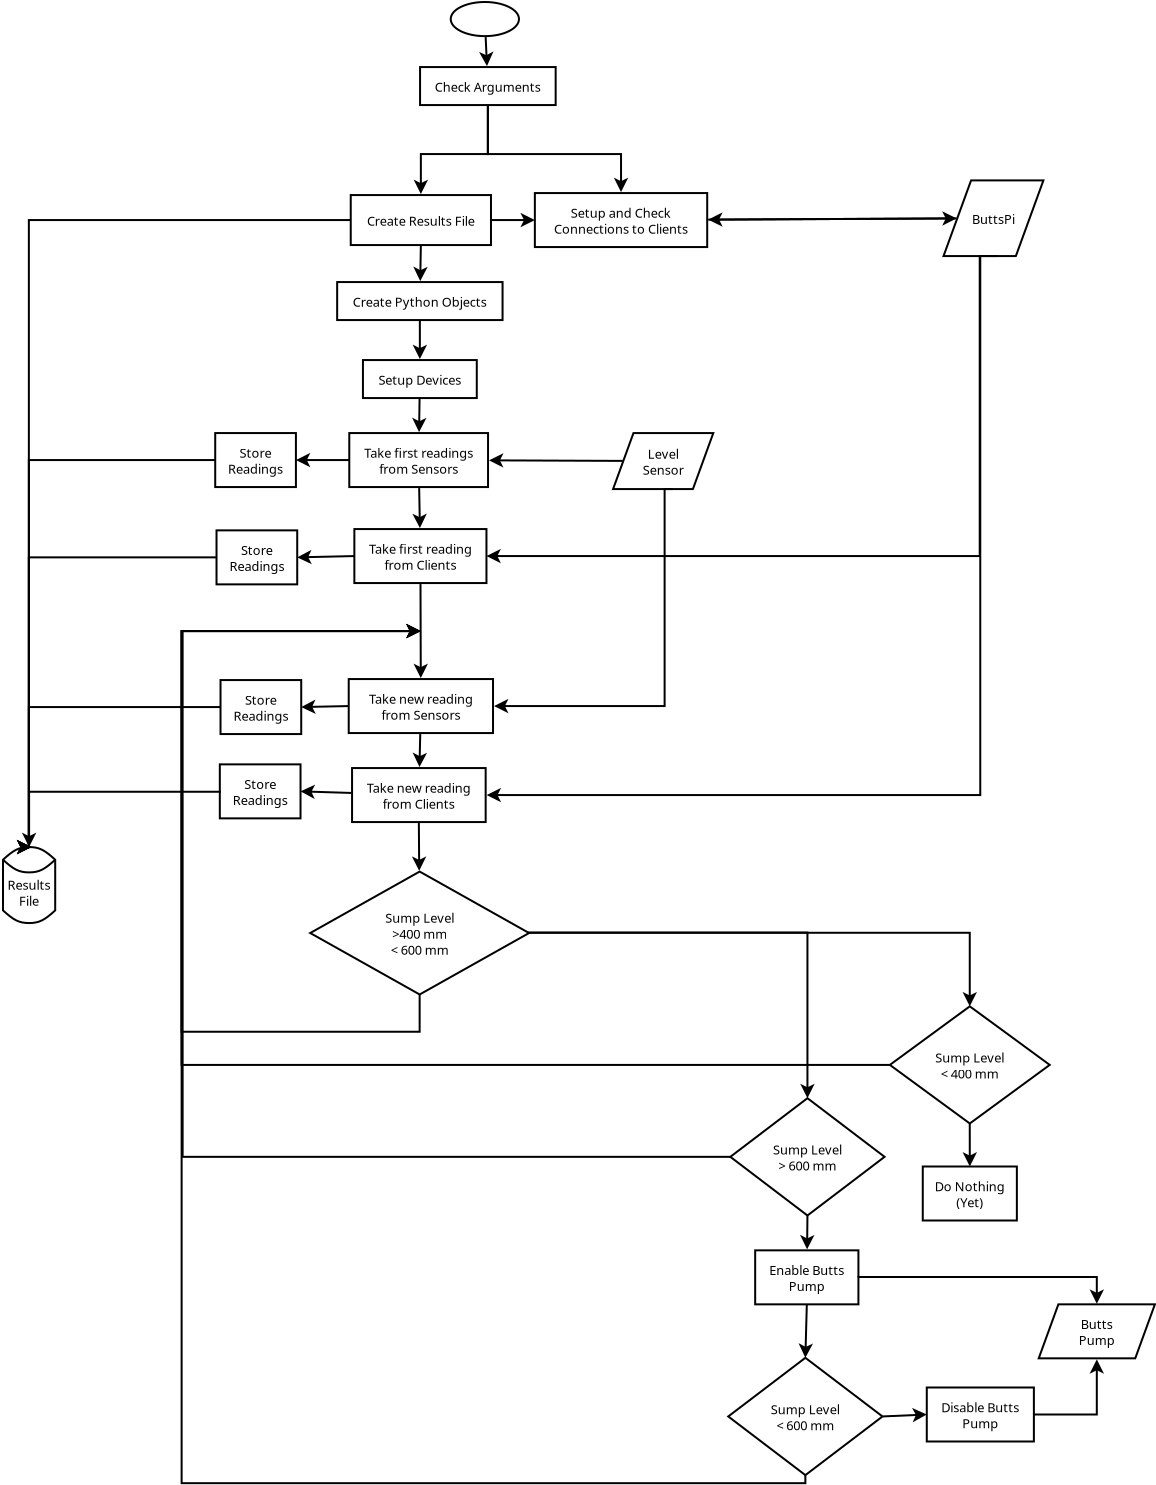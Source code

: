 <?xml version="1.0" encoding="UTF-8"?>
<dia:diagram xmlns:dia="http://www.lysator.liu.se/~alla/dia/">
  <dia:layer name="Background" visible="true" connectable="true" active="true">
    <dia:object type="Flowchart - Ellipse" version="0" id="O0">
      <dia:attribute name="obj_pos">
        <dia:point val="16.093,0.197"/>
      </dia:attribute>
      <dia:attribute name="obj_bb">
        <dia:rectangle val="16.043,0.147;19.557,1.953"/>
      </dia:attribute>
      <dia:attribute name="elem_corner">
        <dia:point val="16.093,0.197"/>
      </dia:attribute>
      <dia:attribute name="elem_width">
        <dia:real val="3.413"/>
      </dia:attribute>
      <dia:attribute name="elem_height">
        <dia:real val="1.707"/>
      </dia:attribute>
      <dia:attribute name="show_background">
        <dia:boolean val="true"/>
      </dia:attribute>
      <dia:attribute name="padding">
        <dia:real val="0.354"/>
      </dia:attribute>
      <dia:attribute name="text">
        <dia:composite type="text">
          <dia:attribute name="string">
            <dia:string>##</dia:string>
          </dia:attribute>
          <dia:attribute name="font">
            <dia:font family="sans" style="0" name="Helvetica"/>
          </dia:attribute>
          <dia:attribute name="height">
            <dia:real val="0.8"/>
          </dia:attribute>
          <dia:attribute name="pos">
            <dia:point val="17.8,1.245"/>
          </dia:attribute>
          <dia:attribute name="color">
            <dia:color val="#000000ff"/>
          </dia:attribute>
          <dia:attribute name="alignment">
            <dia:enum val="1"/>
          </dia:attribute>
        </dia:composite>
      </dia:attribute>
    </dia:object>
    <dia:object type="Standard - ZigZagLine" version="1" id="O1">
      <dia:attribute name="obj_pos">
        <dia:point val="17.95,3.45"/>
      </dia:attribute>
      <dia:attribute name="obj_bb">
        <dia:rectangle val="17.9,3.4;24.971,9.751"/>
      </dia:attribute>
      <dia:attribute name="orth_points">
        <dia:point val="17.95,3.45"/>
        <dia:point val="17.95,7.8"/>
        <dia:point val="24.609,7.8"/>
        <dia:point val="24.609,9.701"/>
      </dia:attribute>
      <dia:attribute name="orth_orient">
        <dia:enum val="1"/>
        <dia:enum val="0"/>
        <dia:enum val="1"/>
      </dia:attribute>
      <dia:attribute name="autorouting">
        <dia:boolean val="false"/>
      </dia:attribute>
      <dia:attribute name="end_arrow">
        <dia:enum val="22"/>
      </dia:attribute>
      <dia:attribute name="end_arrow_length">
        <dia:real val="0.5"/>
      </dia:attribute>
      <dia:attribute name="end_arrow_width">
        <dia:real val="0.5"/>
      </dia:attribute>
      <dia:connections>
        <dia:connection handle="0" to="O15" connection="2"/>
        <dia:connection handle="1" to="O2" connection="16"/>
      </dia:connections>
    </dia:object>
    <dia:object type="Flowchart - Box" version="0" id="O2">
      <dia:attribute name="obj_pos">
        <dia:point val="20.3,9.75"/>
      </dia:attribute>
      <dia:attribute name="obj_bb">
        <dia:rectangle val="20.25,9.7;28.968,12.5"/>
      </dia:attribute>
      <dia:attribute name="elem_corner">
        <dia:point val="20.3,9.75"/>
      </dia:attribute>
      <dia:attribute name="elem_width">
        <dia:real val="8.617"/>
      </dia:attribute>
      <dia:attribute name="elem_height">
        <dia:real val="2.7"/>
      </dia:attribute>
      <dia:attribute name="show_background">
        <dia:boolean val="true"/>
      </dia:attribute>
      <dia:attribute name="padding">
        <dia:real val="0.5"/>
      </dia:attribute>
      <dia:attribute name="text">
        <dia:composite type="text">
          <dia:attribute name="string">
            <dia:string>#Setup and Check
Connections to Clients#</dia:string>
          </dia:attribute>
          <dia:attribute name="font">
            <dia:font family="sans" style="0" name="Helvetica"/>
          </dia:attribute>
          <dia:attribute name="height">
            <dia:real val="0.8"/>
          </dia:attribute>
          <dia:attribute name="pos">
            <dia:point val="24.609,10.895"/>
          </dia:attribute>
          <dia:attribute name="color">
            <dia:color val="#000000ff"/>
          </dia:attribute>
          <dia:attribute name="alignment">
            <dia:enum val="1"/>
          </dia:attribute>
        </dia:composite>
      </dia:attribute>
    </dia:object>
    <dia:object type="Flowchart - Box" version="0" id="O3">
      <dia:attribute name="obj_pos">
        <dia:point val="11.094,9.85"/>
      </dia:attribute>
      <dia:attribute name="obj_bb">
        <dia:rectangle val="11.044,9.8;18.156,12.4"/>
      </dia:attribute>
      <dia:attribute name="elem_corner">
        <dia:point val="11.094,9.85"/>
      </dia:attribute>
      <dia:attribute name="elem_width">
        <dia:real val="7.012"/>
      </dia:attribute>
      <dia:attribute name="elem_height">
        <dia:real val="2.5"/>
      </dia:attribute>
      <dia:attribute name="show_background">
        <dia:boolean val="true"/>
      </dia:attribute>
      <dia:attribute name="padding">
        <dia:real val="0.5"/>
      </dia:attribute>
      <dia:attribute name="text">
        <dia:composite type="text">
          <dia:attribute name="string">
            <dia:string>#Create Results File#</dia:string>
          </dia:attribute>
          <dia:attribute name="font">
            <dia:font family="sans" style="0" name="Helvetica"/>
          </dia:attribute>
          <dia:attribute name="height">
            <dia:real val="0.8"/>
          </dia:attribute>
          <dia:attribute name="pos">
            <dia:point val="14.6,11.295"/>
          </dia:attribute>
          <dia:attribute name="color">
            <dia:color val="#000000ff"/>
          </dia:attribute>
          <dia:attribute name="alignment">
            <dia:enum val="1"/>
          </dia:attribute>
        </dia:composite>
      </dia:attribute>
    </dia:object>
    <dia:object type="Standard - ZigZagLine" version="1" id="O4">
      <dia:attribute name="obj_pos">
        <dia:point val="17.95,5.4"/>
      </dia:attribute>
      <dia:attribute name="obj_bb">
        <dia:rectangle val="14.238,5.35;18,9.85"/>
      </dia:attribute>
      <dia:attribute name="orth_points">
        <dia:point val="17.95,5.4"/>
        <dia:point val="17.95,7.8"/>
        <dia:point val="14.6,7.8"/>
        <dia:point val="14.6,9.8"/>
      </dia:attribute>
      <dia:attribute name="orth_orient">
        <dia:enum val="1"/>
        <dia:enum val="0"/>
        <dia:enum val="1"/>
      </dia:attribute>
      <dia:attribute name="autorouting">
        <dia:boolean val="false"/>
      </dia:attribute>
      <dia:attribute name="end_arrow">
        <dia:enum val="22"/>
      </dia:attribute>
      <dia:attribute name="end_arrow_length">
        <dia:real val="0.5"/>
      </dia:attribute>
      <dia:attribute name="end_arrow_width">
        <dia:real val="0.5"/>
      </dia:attribute>
      <dia:connections>
        <dia:connection handle="0" to="O15" connection="16"/>
        <dia:connection handle="1" to="O3" connection="16"/>
      </dia:connections>
    </dia:object>
    <dia:object type="Flowchart - Magnetic Disk" version="1" id="O5">
      <dia:attribute name="obj_pos">
        <dia:point val="-6.293,42.45"/>
      </dia:attribute>
      <dia:attribute name="obj_bb">
        <dia:rectangle val="-6.393,42.35;-3.583,46.35"/>
      </dia:attribute>
      <dia:attribute name="meta">
        <dia:composite type="dict"/>
      </dia:attribute>
      <dia:attribute name="elem_corner">
        <dia:point val="-6.293,42.45"/>
      </dia:attribute>
      <dia:attribute name="elem_width">
        <dia:real val="2.61"/>
      </dia:attribute>
      <dia:attribute name="elem_height">
        <dia:real val="3.8"/>
      </dia:attribute>
      <dia:attribute name="line_width">
        <dia:real val="0.1"/>
      </dia:attribute>
      <dia:attribute name="line_colour">
        <dia:color val="#000000ff"/>
      </dia:attribute>
      <dia:attribute name="fill_colour">
        <dia:color val="#ffffffff"/>
      </dia:attribute>
      <dia:attribute name="show_background">
        <dia:boolean val="true"/>
      </dia:attribute>
      <dia:attribute name="line_style">
        <dia:enum val="0"/>
        <dia:real val="1"/>
      </dia:attribute>
      <dia:attribute name="padding">
        <dia:real val="0.1"/>
      </dia:attribute>
      <dia:attribute name="text">
        <dia:composite type="text">
          <dia:attribute name="string">
            <dia:string>#Results
File#</dia:string>
          </dia:attribute>
          <dia:attribute name="font">
            <dia:font family="sans" style="0" name="Helvetica"/>
          </dia:attribute>
          <dia:attribute name="height">
            <dia:real val="0.8"/>
          </dia:attribute>
          <dia:attribute name="pos">
            <dia:point val="-4.988,44.467"/>
          </dia:attribute>
          <dia:attribute name="color">
            <dia:color val="#000000ff"/>
          </dia:attribute>
          <dia:attribute name="alignment">
            <dia:enum val="1"/>
          </dia:attribute>
        </dia:composite>
      </dia:attribute>
      <dia:attribute name="text_fitting">
        <dia:enum val="1"/>
      </dia:attribute>
      <dia:attribute name="flip_horizontal">
        <dia:boolean val="false"/>
      </dia:attribute>
      <dia:attribute name="flip_vertical">
        <dia:boolean val="false"/>
      </dia:attribute>
      <dia:attribute name="subscale">
        <dia:real val="1"/>
      </dia:attribute>
    </dia:object>
    <dia:object type="Standard - ZigZagLine" version="1" id="O6">
      <dia:attribute name="obj_pos">
        <dia:point val="11.094,11.1"/>
      </dia:attribute>
      <dia:attribute name="obj_bb">
        <dia:rectangle val="-5.6,11.05;11.144,42.812"/>
      </dia:attribute>
      <dia:attribute name="orth_points">
        <dia:point val="11.094,11.1"/>
        <dia:point val="-5.0,11.1"/>
        <dia:point val="-5.0,42.45"/>
        <dia:point val="-4.988,42.45"/>
      </dia:attribute>
      <dia:attribute name="orth_orient">
        <dia:enum val="0"/>
        <dia:enum val="1"/>
        <dia:enum val="0"/>
      </dia:attribute>
      <dia:attribute name="autorouting">
        <dia:boolean val="false"/>
      </dia:attribute>
      <dia:attribute name="end_arrow">
        <dia:enum val="22"/>
      </dia:attribute>
      <dia:attribute name="end_arrow_length">
        <dia:real val="0.5"/>
      </dia:attribute>
      <dia:attribute name="end_arrow_width">
        <dia:real val="0.5"/>
      </dia:attribute>
      <dia:connections>
        <dia:connection handle="0" to="O3" connection="7"/>
        <dia:connection handle="1" to="O5" connection="2"/>
      </dia:connections>
    </dia:object>
    <dia:object type="Flowchart - Box" version="0" id="O7">
      <dia:attribute name="obj_pos">
        <dia:point val="10.415,14.2"/>
      </dia:attribute>
      <dia:attribute name="obj_bb">
        <dia:rectangle val="10.365,14.15;18.735,16.15"/>
      </dia:attribute>
      <dia:attribute name="elem_corner">
        <dia:point val="10.415,14.2"/>
      </dia:attribute>
      <dia:attribute name="elem_width">
        <dia:real val="8.27"/>
      </dia:attribute>
      <dia:attribute name="elem_height">
        <dia:real val="1.9"/>
      </dia:attribute>
      <dia:attribute name="show_background">
        <dia:boolean val="true"/>
      </dia:attribute>
      <dia:attribute name="padding">
        <dia:real val="0.5"/>
      </dia:attribute>
      <dia:attribute name="text">
        <dia:composite type="text">
          <dia:attribute name="string">
            <dia:string>#Create Python Objects#</dia:string>
          </dia:attribute>
          <dia:attribute name="font">
            <dia:font family="sans" style="0" name="Helvetica"/>
          </dia:attribute>
          <dia:attribute name="height">
            <dia:real val="0.8"/>
          </dia:attribute>
          <dia:attribute name="pos">
            <dia:point val="14.55,15.345"/>
          </dia:attribute>
          <dia:attribute name="color">
            <dia:color val="#000000ff"/>
          </dia:attribute>
          <dia:attribute name="alignment">
            <dia:enum val="1"/>
          </dia:attribute>
        </dia:composite>
      </dia:attribute>
    </dia:object>
    <dia:object type="Standard - Line" version="0" id="O8">
      <dia:attribute name="obj_pos">
        <dia:point val="14.6,12.35"/>
      </dia:attribute>
      <dia:attribute name="obj_bb">
        <dia:rectangle val="14.219,12.299;14.943,14.203"/>
      </dia:attribute>
      <dia:attribute name="conn_endpoints">
        <dia:point val="14.6,12.35"/>
        <dia:point val="14.568,14.152"/>
      </dia:attribute>
      <dia:attribute name="numcp">
        <dia:int val="1"/>
      </dia:attribute>
      <dia:attribute name="end_arrow">
        <dia:enum val="22"/>
      </dia:attribute>
      <dia:attribute name="end_arrow_length">
        <dia:real val="0.5"/>
      </dia:attribute>
      <dia:attribute name="end_arrow_width">
        <dia:real val="0.5"/>
      </dia:attribute>
      <dia:connections>
        <dia:connection handle="0" to="O3" connection="13"/>
        <dia:connection handle="1" to="O7" connection="16"/>
      </dia:connections>
    </dia:object>
    <dia:object type="Flowchart - Box" version="0" id="O9">
      <dia:attribute name="obj_pos">
        <dia:point val="11.704,18.1"/>
      </dia:attribute>
      <dia:attribute name="obj_bb">
        <dia:rectangle val="11.654,18.05;17.446,20.05"/>
      </dia:attribute>
      <dia:attribute name="elem_corner">
        <dia:point val="11.704,18.1"/>
      </dia:attribute>
      <dia:attribute name="elem_width">
        <dia:real val="5.692"/>
      </dia:attribute>
      <dia:attribute name="elem_height">
        <dia:real val="1.9"/>
      </dia:attribute>
      <dia:attribute name="show_background">
        <dia:boolean val="true"/>
      </dia:attribute>
      <dia:attribute name="padding">
        <dia:real val="0.5"/>
      </dia:attribute>
      <dia:attribute name="text">
        <dia:composite type="text">
          <dia:attribute name="string">
            <dia:string>#Setup Devices#</dia:string>
          </dia:attribute>
          <dia:attribute name="font">
            <dia:font family="sans" style="0" name="Helvetica"/>
          </dia:attribute>
          <dia:attribute name="height">
            <dia:real val="0.8"/>
          </dia:attribute>
          <dia:attribute name="pos">
            <dia:point val="14.55,19.245"/>
          </dia:attribute>
          <dia:attribute name="color">
            <dia:color val="#000000ff"/>
          </dia:attribute>
          <dia:attribute name="alignment">
            <dia:enum val="1"/>
          </dia:attribute>
        </dia:composite>
      </dia:attribute>
    </dia:object>
    <dia:object type="Standard - Line" version="0" id="O10">
      <dia:attribute name="obj_pos">
        <dia:point val="14.55,16.1"/>
      </dia:attribute>
      <dia:attribute name="obj_bb">
        <dia:rectangle val="14.188,16.05;14.912,18.1"/>
      </dia:attribute>
      <dia:attribute name="conn_endpoints">
        <dia:point val="14.55,16.1"/>
        <dia:point val="14.55,18.05"/>
      </dia:attribute>
      <dia:attribute name="numcp">
        <dia:int val="1"/>
      </dia:attribute>
      <dia:attribute name="end_arrow">
        <dia:enum val="22"/>
      </dia:attribute>
      <dia:attribute name="end_arrow_length">
        <dia:real val="0.5"/>
      </dia:attribute>
      <dia:attribute name="end_arrow_width">
        <dia:real val="0.5"/>
      </dia:attribute>
      <dia:connections>
        <dia:connection handle="0" to="O7" connection="13"/>
        <dia:connection handle="1" to="O9" connection="16"/>
      </dia:connections>
    </dia:object>
    <dia:object type="Flowchart - Box" version="0" id="O11">
      <dia:attribute name="obj_pos">
        <dia:point val="11.021,21.75"/>
      </dia:attribute>
      <dia:attribute name="obj_bb">
        <dia:rectangle val="10.971,21.7;18.009,24.5"/>
      </dia:attribute>
      <dia:attribute name="elem_corner">
        <dia:point val="11.021,21.75"/>
      </dia:attribute>
      <dia:attribute name="elem_width">
        <dia:real val="6.938"/>
      </dia:attribute>
      <dia:attribute name="elem_height">
        <dia:real val="2.7"/>
      </dia:attribute>
      <dia:attribute name="show_background">
        <dia:boolean val="true"/>
      </dia:attribute>
      <dia:attribute name="padding">
        <dia:real val="0.5"/>
      </dia:attribute>
      <dia:attribute name="text">
        <dia:composite type="text">
          <dia:attribute name="string">
            <dia:string>#Take first readings
from Sensors#</dia:string>
          </dia:attribute>
          <dia:attribute name="font">
            <dia:font family="sans" style="0" name="Helvetica"/>
          </dia:attribute>
          <dia:attribute name="height">
            <dia:real val="0.8"/>
          </dia:attribute>
          <dia:attribute name="pos">
            <dia:point val="14.49,22.895"/>
          </dia:attribute>
          <dia:attribute name="color">
            <dia:color val="#000000ff"/>
          </dia:attribute>
          <dia:attribute name="alignment">
            <dia:enum val="1"/>
          </dia:attribute>
        </dia:composite>
      </dia:attribute>
    </dia:object>
    <dia:object type="Flowchart - Parallelogram" version="0" id="O12">
      <dia:attribute name="obj_pos">
        <dia:point val="24.211,21.75"/>
      </dia:attribute>
      <dia:attribute name="obj_bb">
        <dia:rectangle val="24.161,21.7;29.273,24.6"/>
      </dia:attribute>
      <dia:attribute name="elem_corner">
        <dia:point val="24.211,21.75"/>
      </dia:attribute>
      <dia:attribute name="elem_width">
        <dia:real val="5.011"/>
      </dia:attribute>
      <dia:attribute name="elem_height">
        <dia:real val="2.8"/>
      </dia:attribute>
      <dia:attribute name="show_background">
        <dia:boolean val="true"/>
      </dia:attribute>
      <dia:attribute name="shear_angle">
        <dia:real val="70"/>
      </dia:attribute>
      <dia:attribute name="padding">
        <dia:real val="0.5"/>
      </dia:attribute>
      <dia:attribute name="text">
        <dia:composite type="text">
          <dia:attribute name="string">
            <dia:string>#Level
Sensor#</dia:string>
          </dia:attribute>
          <dia:attribute name="font">
            <dia:font family="sans" style="0" name="Helvetica"/>
          </dia:attribute>
          <dia:attribute name="height">
            <dia:real val="0.8"/>
          </dia:attribute>
          <dia:attribute name="pos">
            <dia:point val="26.717,22.945"/>
          </dia:attribute>
          <dia:attribute name="color">
            <dia:color val="#000000ff"/>
          </dia:attribute>
          <dia:attribute name="alignment">
            <dia:enum val="1"/>
          </dia:attribute>
        </dia:composite>
      </dia:attribute>
    </dia:object>
    <dia:object type="Standard - Line" version="0" id="O13">
      <dia:attribute name="obj_pos">
        <dia:point val="24.692,23.142"/>
      </dia:attribute>
      <dia:attribute name="obj_bb">
        <dia:rectangle val="17.958,22.756;24.743,23.479"/>
      </dia:attribute>
      <dia:attribute name="conn_endpoints">
        <dia:point val="24.692,23.142"/>
        <dia:point val="18.008,23.114"/>
      </dia:attribute>
      <dia:attribute name="numcp">
        <dia:int val="1"/>
      </dia:attribute>
      <dia:attribute name="end_arrow">
        <dia:enum val="22"/>
      </dia:attribute>
      <dia:attribute name="end_arrow_length">
        <dia:real val="0.5"/>
      </dia:attribute>
      <dia:attribute name="end_arrow_width">
        <dia:real val="0.5"/>
      </dia:attribute>
      <dia:connections>
        <dia:connection handle="0" to="O12" connection="16"/>
        <dia:connection handle="1" to="O11" connection="16"/>
      </dia:connections>
    </dia:object>
    <dia:object type="Standard - Line" version="0" id="O14">
      <dia:attribute name="obj_pos">
        <dia:point val="14.535,20.049"/>
      </dia:attribute>
      <dia:attribute name="obj_bb">
        <dia:rectangle val="14.16,19.998;14.883,21.755"/>
      </dia:attribute>
      <dia:attribute name="conn_endpoints">
        <dia:point val="14.535,20.049"/>
        <dia:point val="14.511,21.704"/>
      </dia:attribute>
      <dia:attribute name="numcp">
        <dia:int val="1"/>
      </dia:attribute>
      <dia:attribute name="end_arrow">
        <dia:enum val="22"/>
      </dia:attribute>
      <dia:attribute name="end_arrow_length">
        <dia:real val="0.5"/>
      </dia:attribute>
      <dia:attribute name="end_arrow_width">
        <dia:real val="0.5"/>
      </dia:attribute>
      <dia:connections>
        <dia:connection handle="0" to="O9" connection="16"/>
        <dia:connection handle="1" to="O11" connection="16"/>
      </dia:connections>
    </dia:object>
    <dia:object type="Flowchart - Box" version="0" id="O15">
      <dia:attribute name="obj_pos">
        <dia:point val="14.56,3.45"/>
      </dia:attribute>
      <dia:attribute name="obj_bb">
        <dia:rectangle val="14.51,3.4;21.39,5.4"/>
      </dia:attribute>
      <dia:attribute name="elem_corner">
        <dia:point val="14.56,3.45"/>
      </dia:attribute>
      <dia:attribute name="elem_width">
        <dia:real val="6.78"/>
      </dia:attribute>
      <dia:attribute name="elem_height">
        <dia:real val="1.9"/>
      </dia:attribute>
      <dia:attribute name="show_background">
        <dia:boolean val="true"/>
      </dia:attribute>
      <dia:attribute name="padding">
        <dia:real val="0.5"/>
      </dia:attribute>
      <dia:attribute name="text">
        <dia:composite type="text">
          <dia:attribute name="string">
            <dia:string>#Check Arguments#</dia:string>
          </dia:attribute>
          <dia:attribute name="font">
            <dia:font family="sans" style="0" name="Helvetica"/>
          </dia:attribute>
          <dia:attribute name="height">
            <dia:real val="0.8"/>
          </dia:attribute>
          <dia:attribute name="pos">
            <dia:point val="17.95,4.595"/>
          </dia:attribute>
          <dia:attribute name="color">
            <dia:color val="#000000ff"/>
          </dia:attribute>
          <dia:attribute name="alignment">
            <dia:enum val="1"/>
          </dia:attribute>
        </dia:composite>
      </dia:attribute>
    </dia:object>
    <dia:object type="Standard - Line" version="0" id="O16">
      <dia:attribute name="obj_pos">
        <dia:point val="17.84,1.953"/>
      </dia:attribute>
      <dia:attribute name="obj_bb">
        <dia:rectangle val="17.511,1.901;18.234,3.452"/>
      </dia:attribute>
      <dia:attribute name="conn_endpoints">
        <dia:point val="17.84,1.953"/>
        <dia:point val="17.905,3.4"/>
      </dia:attribute>
      <dia:attribute name="numcp">
        <dia:int val="1"/>
      </dia:attribute>
      <dia:attribute name="end_arrow">
        <dia:enum val="22"/>
      </dia:attribute>
      <dia:attribute name="end_arrow_length">
        <dia:real val="0.5"/>
      </dia:attribute>
      <dia:attribute name="end_arrow_width">
        <dia:real val="0.5"/>
      </dia:attribute>
      <dia:connections>
        <dia:connection handle="0" to="O0" connection="16"/>
        <dia:connection handle="1" to="O15" connection="16"/>
      </dia:connections>
    </dia:object>
    <dia:object type="Flowchart - Box" version="0" id="O17">
      <dia:attribute name="obj_pos">
        <dia:point val="10.993,34.05"/>
      </dia:attribute>
      <dia:attribute name="obj_bb">
        <dia:rectangle val="10.943,34;18.258,36.8"/>
      </dia:attribute>
      <dia:attribute name="elem_corner">
        <dia:point val="10.993,34.05"/>
      </dia:attribute>
      <dia:attribute name="elem_width">
        <dia:real val="7.215"/>
      </dia:attribute>
      <dia:attribute name="elem_height">
        <dia:real val="2.7"/>
      </dia:attribute>
      <dia:attribute name="show_background">
        <dia:boolean val="true"/>
      </dia:attribute>
      <dia:attribute name="padding">
        <dia:real val="0.5"/>
      </dia:attribute>
      <dia:attribute name="text">
        <dia:composite type="text">
          <dia:attribute name="string">
            <dia:string>#Take new reading
from Sensors#</dia:string>
          </dia:attribute>
          <dia:attribute name="font">
            <dia:font family="sans" style="0" name="Helvetica"/>
          </dia:attribute>
          <dia:attribute name="height">
            <dia:real val="0.8"/>
          </dia:attribute>
          <dia:attribute name="pos">
            <dia:point val="14.6,35.195"/>
          </dia:attribute>
          <dia:attribute name="color">
            <dia:color val="#000000ff"/>
          </dia:attribute>
          <dia:attribute name="alignment">
            <dia:enum val="1"/>
          </dia:attribute>
        </dia:composite>
      </dia:attribute>
    </dia:object>
    <dia:object type="Flowchart - Parallelogram" version="0" id="O18">
      <dia:attribute name="obj_pos">
        <dia:point val="40.734,9.117"/>
      </dia:attribute>
      <dia:attribute name="obj_bb">
        <dia:rectangle val="40.684,9.067;45.778,12.95"/>
      </dia:attribute>
      <dia:attribute name="elem_corner">
        <dia:point val="40.734,9.117"/>
      </dia:attribute>
      <dia:attribute name="elem_width">
        <dia:real val="4.993"/>
      </dia:attribute>
      <dia:attribute name="elem_height">
        <dia:real val="3.783"/>
      </dia:attribute>
      <dia:attribute name="show_background">
        <dia:boolean val="true"/>
      </dia:attribute>
      <dia:attribute name="shear_angle">
        <dia:real val="70"/>
      </dia:attribute>
      <dia:attribute name="padding">
        <dia:real val="0.5"/>
      </dia:attribute>
      <dia:attribute name="text">
        <dia:composite type="text">
          <dia:attribute name="string">
            <dia:string>#ButtsPi#</dia:string>
          </dia:attribute>
          <dia:attribute name="font">
            <dia:font family="sans" style="0" name="Helvetica"/>
          </dia:attribute>
          <dia:attribute name="height">
            <dia:real val="0.8"/>
          </dia:attribute>
          <dia:attribute name="pos">
            <dia:point val="43.231,11.204"/>
          </dia:attribute>
          <dia:attribute name="color">
            <dia:color val="#000000ff"/>
          </dia:attribute>
          <dia:attribute name="alignment">
            <dia:enum val="1"/>
          </dia:attribute>
        </dia:composite>
      </dia:attribute>
    </dia:object>
    <dia:object type="Standard - Line" version="0" id="O19">
      <dia:attribute name="obj_pos">
        <dia:point val="41.389,11.018"/>
      </dia:attribute>
      <dia:attribute name="obj_bb">
        <dia:rectangle val="28.917,10.713;41.439,11.437"/>
      </dia:attribute>
      <dia:attribute name="conn_endpoints">
        <dia:point val="41.389,11.018"/>
        <dia:point val="28.967,11.079"/>
      </dia:attribute>
      <dia:attribute name="numcp">
        <dia:int val="1"/>
      </dia:attribute>
      <dia:attribute name="end_arrow">
        <dia:enum val="22"/>
      </dia:attribute>
      <dia:attribute name="end_arrow_length">
        <dia:real val="0.5"/>
      </dia:attribute>
      <dia:attribute name="end_arrow_width">
        <dia:real val="0.5"/>
      </dia:attribute>
      <dia:connections>
        <dia:connection handle="0" to="O18" connection="16"/>
        <dia:connection handle="1" to="O2" connection="16"/>
      </dia:connections>
    </dia:object>
    <dia:object type="Standard - Line" version="0" id="O20">
      <dia:attribute name="obj_pos">
        <dia:point val="28.967,11.079"/>
      </dia:attribute>
      <dia:attribute name="obj_bb">
        <dia:rectangle val="28.917,10.659;41.439,11.383"/>
      </dia:attribute>
      <dia:attribute name="conn_endpoints">
        <dia:point val="28.967,11.079"/>
        <dia:point val="41.389,11.018"/>
      </dia:attribute>
      <dia:attribute name="numcp">
        <dia:int val="1"/>
      </dia:attribute>
      <dia:attribute name="end_arrow">
        <dia:enum val="22"/>
      </dia:attribute>
      <dia:attribute name="end_arrow_length">
        <dia:real val="0.5"/>
      </dia:attribute>
      <dia:attribute name="end_arrow_width">
        <dia:real val="0.5"/>
      </dia:attribute>
      <dia:connections>
        <dia:connection handle="0" to="O2" connection="16"/>
        <dia:connection handle="1" to="O18" connection="16"/>
      </dia:connections>
    </dia:object>
    <dia:object type="Flowchart - Box" version="0" id="O21">
      <dia:attribute name="obj_pos">
        <dia:point val="11.275,26.55"/>
      </dia:attribute>
      <dia:attribute name="obj_bb">
        <dia:rectangle val="11.225,26.5;17.93,29.3"/>
      </dia:attribute>
      <dia:attribute name="elem_corner">
        <dia:point val="11.275,26.55"/>
      </dia:attribute>
      <dia:attribute name="elem_width">
        <dia:real val="6.605"/>
      </dia:attribute>
      <dia:attribute name="elem_height">
        <dia:real val="2.7"/>
      </dia:attribute>
      <dia:attribute name="show_background">
        <dia:boolean val="true"/>
      </dia:attribute>
      <dia:attribute name="padding">
        <dia:real val="0.5"/>
      </dia:attribute>
      <dia:attribute name="text">
        <dia:composite type="text">
          <dia:attribute name="string">
            <dia:string>#Take first reading
from Clients#</dia:string>
          </dia:attribute>
          <dia:attribute name="font">
            <dia:font family="sans" style="0" name="Helvetica"/>
          </dia:attribute>
          <dia:attribute name="height">
            <dia:real val="0.8"/>
          </dia:attribute>
          <dia:attribute name="pos">
            <dia:point val="14.577,27.695"/>
          </dia:attribute>
          <dia:attribute name="color">
            <dia:color val="#000000ff"/>
          </dia:attribute>
          <dia:attribute name="alignment">
            <dia:enum val="1"/>
          </dia:attribute>
        </dia:composite>
      </dia:attribute>
    </dia:object>
    <dia:object type="Standard - Line" version="0" id="O22">
      <dia:attribute name="obj_pos">
        <dia:point val="14.515,24.5"/>
      </dia:attribute>
      <dia:attribute name="obj_bb">
        <dia:rectangle val="14.177,24.449;14.9,26.551"/>
      </dia:attribute>
      <dia:attribute name="conn_endpoints">
        <dia:point val="14.515,24.5"/>
        <dia:point val="14.552,26.5"/>
      </dia:attribute>
      <dia:attribute name="numcp">
        <dia:int val="1"/>
      </dia:attribute>
      <dia:attribute name="end_arrow">
        <dia:enum val="22"/>
      </dia:attribute>
      <dia:attribute name="end_arrow_length">
        <dia:real val="0.5"/>
      </dia:attribute>
      <dia:attribute name="end_arrow_width">
        <dia:real val="0.5"/>
      </dia:attribute>
      <dia:connections>
        <dia:connection handle="0" to="O11" connection="16"/>
        <dia:connection handle="1" to="O21" connection="16"/>
      </dia:connections>
    </dia:object>
    <dia:object type="Standard - ZigZagLine" version="1" id="O23">
      <dia:attribute name="obj_pos">
        <dia:point val="42.543,12.9"/>
      </dia:attribute>
      <dia:attribute name="obj_bb">
        <dia:rectangle val="17.268,12.85;42.593,28.262"/>
      </dia:attribute>
      <dia:attribute name="orth_points">
        <dia:point val="42.543,12.9"/>
        <dia:point val="42.543,27.9"/>
        <dia:point val="17.88,27.9"/>
        <dia:point val="17.88,27.9"/>
      </dia:attribute>
      <dia:attribute name="orth_orient">
        <dia:enum val="1"/>
        <dia:enum val="0"/>
        <dia:enum val="1"/>
      </dia:attribute>
      <dia:attribute name="autorouting">
        <dia:boolean val="false"/>
      </dia:attribute>
      <dia:attribute name="end_arrow">
        <dia:enum val="22"/>
      </dia:attribute>
      <dia:attribute name="end_arrow_length">
        <dia:real val="0.5"/>
      </dia:attribute>
      <dia:attribute name="end_arrow_width">
        <dia:real val="0.5"/>
      </dia:attribute>
      <dia:connections>
        <dia:connection handle="0" to="O18" connection="13"/>
        <dia:connection handle="1" to="O21" connection="8"/>
      </dia:connections>
    </dia:object>
    <dia:object type="Standard - Line" version="0" id="O24">
      <dia:attribute name="obj_pos">
        <dia:point val="14.582,29.3"/>
      </dia:attribute>
      <dia:attribute name="obj_bb">
        <dia:rectangle val="14.232,29.25;14.955,34.05"/>
      </dia:attribute>
      <dia:attribute name="conn_endpoints">
        <dia:point val="14.582,29.3"/>
        <dia:point val="14.596,34.0"/>
      </dia:attribute>
      <dia:attribute name="numcp">
        <dia:int val="1"/>
      </dia:attribute>
      <dia:attribute name="end_arrow">
        <dia:enum val="22"/>
      </dia:attribute>
      <dia:attribute name="end_arrow_length">
        <dia:real val="0.5"/>
      </dia:attribute>
      <dia:attribute name="end_arrow_width">
        <dia:real val="0.5"/>
      </dia:attribute>
      <dia:connections>
        <dia:connection handle="0" to="O21" connection="16"/>
        <dia:connection handle="1" to="O17" connection="16"/>
      </dia:connections>
    </dia:object>
    <dia:object type="Standard - ZigZagLine" version="1" id="O25">
      <dia:attribute name="obj_pos">
        <dia:point val="27.206,24.55"/>
      </dia:attribute>
      <dia:attribute name="obj_bb">
        <dia:rectangle val="18.208,24.5;27.256,35.762"/>
      </dia:attribute>
      <dia:attribute name="orth_points">
        <dia:point val="27.206,24.55"/>
        <dia:point val="26.788,24.55"/>
        <dia:point val="26.788,35.4"/>
        <dia:point val="18.258,35.4"/>
      </dia:attribute>
      <dia:attribute name="orth_orient">
        <dia:enum val="0"/>
        <dia:enum val="1"/>
        <dia:enum val="0"/>
      </dia:attribute>
      <dia:attribute name="autorouting">
        <dia:boolean val="false"/>
      </dia:attribute>
      <dia:attribute name="end_arrow">
        <dia:enum val="22"/>
      </dia:attribute>
      <dia:attribute name="end_arrow_length">
        <dia:real val="0.5"/>
      </dia:attribute>
      <dia:attribute name="end_arrow_width">
        <dia:real val="0.5"/>
      </dia:attribute>
      <dia:connections>
        <dia:connection handle="0" to="O12" connection="14"/>
        <dia:connection handle="1" to="O17" connection="16"/>
      </dia:connections>
    </dia:object>
    <dia:object type="Flowchart - Box" version="0" id="O26">
      <dia:attribute name="obj_pos">
        <dia:point val="11.16,38.5"/>
      </dia:attribute>
      <dia:attribute name="obj_bb">
        <dia:rectangle val="11.11,38.45;17.89,41.25"/>
      </dia:attribute>
      <dia:attribute name="elem_corner">
        <dia:point val="11.16,38.5"/>
      </dia:attribute>
      <dia:attribute name="elem_width">
        <dia:real val="6.68"/>
      </dia:attribute>
      <dia:attribute name="elem_height">
        <dia:real val="2.7"/>
      </dia:attribute>
      <dia:attribute name="show_background">
        <dia:boolean val="true"/>
      </dia:attribute>
      <dia:attribute name="padding">
        <dia:real val="0.5"/>
      </dia:attribute>
      <dia:attribute name="text">
        <dia:composite type="text">
          <dia:attribute name="string">
            <dia:string>#Take new reading
from Clients#</dia:string>
          </dia:attribute>
          <dia:attribute name="font">
            <dia:font family="sans" style="0" name="Helvetica"/>
          </dia:attribute>
          <dia:attribute name="height">
            <dia:real val="0.8"/>
          </dia:attribute>
          <dia:attribute name="pos">
            <dia:point val="14.5,39.645"/>
          </dia:attribute>
          <dia:attribute name="color">
            <dia:color val="#000000ff"/>
          </dia:attribute>
          <dia:attribute name="alignment">
            <dia:enum val="1"/>
          </dia:attribute>
        </dia:composite>
      </dia:attribute>
    </dia:object>
    <dia:object type="Standard - Line" version="0" id="O27">
      <dia:attribute name="obj_pos">
        <dia:point val="14.569,36.8"/>
      </dia:attribute>
      <dia:attribute name="obj_bb">
        <dia:rectangle val="14.186,36.749;14.909,38.501"/>
      </dia:attribute>
      <dia:attribute name="conn_endpoints">
        <dia:point val="14.569,36.8"/>
        <dia:point val="14.531,38.45"/>
      </dia:attribute>
      <dia:attribute name="numcp">
        <dia:int val="1"/>
      </dia:attribute>
      <dia:attribute name="end_arrow">
        <dia:enum val="22"/>
      </dia:attribute>
      <dia:attribute name="end_arrow_length">
        <dia:real val="0.5"/>
      </dia:attribute>
      <dia:attribute name="end_arrow_width">
        <dia:real val="0.5"/>
      </dia:attribute>
      <dia:connections>
        <dia:connection handle="0" to="O17" connection="16"/>
        <dia:connection handle="1" to="O26" connection="16"/>
      </dia:connections>
    </dia:object>
    <dia:object type="Standard - ZigZagLine" version="1" id="O28">
      <dia:attribute name="obj_pos">
        <dia:point val="43.447,12.9"/>
      </dia:attribute>
      <dia:attribute name="obj_bb">
        <dia:rectangle val="17.839,12.85;43.497,40.212"/>
      </dia:attribute>
      <dia:attribute name="orth_points">
        <dia:point val="43.447,12.9"/>
        <dia:point val="42.57,12.9"/>
        <dia:point val="42.57,39.85"/>
        <dia:point val="17.889,39.85"/>
      </dia:attribute>
      <dia:attribute name="orth_orient">
        <dia:enum val="0"/>
        <dia:enum val="1"/>
        <dia:enum val="0"/>
      </dia:attribute>
      <dia:attribute name="autorouting">
        <dia:boolean val="false"/>
      </dia:attribute>
      <dia:attribute name="end_arrow">
        <dia:enum val="22"/>
      </dia:attribute>
      <dia:attribute name="end_arrow_length">
        <dia:real val="0.5"/>
      </dia:attribute>
      <dia:attribute name="end_arrow_width">
        <dia:real val="0.5"/>
      </dia:attribute>
      <dia:connections>
        <dia:connection handle="0" to="O18" connection="14"/>
        <dia:connection handle="1" to="O26" connection="16"/>
      </dia:connections>
    </dia:object>
    <dia:object type="Flowchart - Diamond" version="0" id="O29">
      <dia:attribute name="obj_pos">
        <dia:point val="9.067,43.675"/>
      </dia:attribute>
      <dia:attribute name="obj_bb">
        <dia:rectangle val="9.017,43.625;20.06,49.871"/>
      </dia:attribute>
      <dia:attribute name="elem_corner">
        <dia:point val="9.067,43.675"/>
      </dia:attribute>
      <dia:attribute name="elem_width">
        <dia:real val="10.942"/>
      </dia:attribute>
      <dia:attribute name="elem_height">
        <dia:real val="6.146"/>
      </dia:attribute>
      <dia:attribute name="show_background">
        <dia:boolean val="true"/>
      </dia:attribute>
      <dia:attribute name="padding">
        <dia:real val="0.354"/>
      </dia:attribute>
      <dia:attribute name="text">
        <dia:composite type="text">
          <dia:attribute name="string">
            <dia:string>#Sump Level
&gt;400 mm
&lt; 600 mm#</dia:string>
          </dia:attribute>
          <dia:attribute name="font">
            <dia:font family="sans" style="0" name="Helvetica"/>
          </dia:attribute>
          <dia:attribute name="height">
            <dia:real val="0.8"/>
          </dia:attribute>
          <dia:attribute name="pos">
            <dia:point val="14.539,46.143"/>
          </dia:attribute>
          <dia:attribute name="color">
            <dia:color val="#000000ff"/>
          </dia:attribute>
          <dia:attribute name="alignment">
            <dia:enum val="1"/>
          </dia:attribute>
        </dia:composite>
      </dia:attribute>
    </dia:object>
    <dia:object type="Standard - Line" version="0" id="O30">
      <dia:attribute name="obj_pos">
        <dia:point val="14.5,41.2"/>
      </dia:attribute>
      <dia:attribute name="obj_bb">
        <dia:rectangle val="14.15,41.15;14.873,43.688"/>
      </dia:attribute>
      <dia:attribute name="conn_endpoints">
        <dia:point val="14.5,41.2"/>
        <dia:point val="14.517,43.637"/>
      </dia:attribute>
      <dia:attribute name="numcp">
        <dia:int val="1"/>
      </dia:attribute>
      <dia:attribute name="end_arrow">
        <dia:enum val="22"/>
      </dia:attribute>
      <dia:attribute name="end_arrow_length">
        <dia:real val="0.5"/>
      </dia:attribute>
      <dia:attribute name="end_arrow_width">
        <dia:real val="0.5"/>
      </dia:attribute>
      <dia:connections>
        <dia:connection handle="0" to="O26" connection="13"/>
        <dia:connection handle="1" to="O29" connection="16"/>
      </dia:connections>
    </dia:object>
    <dia:object type="Standard - ZigZagLine" version="1" id="O31">
      <dia:attribute name="obj_pos">
        <dia:point val="14.539,49.821"/>
      </dia:attribute>
      <dia:attribute name="obj_bb">
        <dia:rectangle val="2.588,31.288;14.639,51.734"/>
      </dia:attribute>
      <dia:attribute name="orth_points">
        <dia:point val="14.539,49.821"/>
        <dia:point val="14.539,51.684"/>
        <dia:point val="2.638,51.684"/>
        <dia:point val="2.638,31.65"/>
        <dia:point val="14.589,31.65"/>
      </dia:attribute>
      <dia:attribute name="orth_orient">
        <dia:enum val="1"/>
        <dia:enum val="0"/>
        <dia:enum val="1"/>
        <dia:enum val="0"/>
      </dia:attribute>
      <dia:attribute name="autorouting">
        <dia:boolean val="false"/>
      </dia:attribute>
      <dia:attribute name="end_arrow">
        <dia:enum val="22"/>
      </dia:attribute>
      <dia:attribute name="end_arrow_length">
        <dia:real val="0.5"/>
      </dia:attribute>
      <dia:attribute name="end_arrow_width">
        <dia:real val="0.5"/>
      </dia:attribute>
      <dia:connections>
        <dia:connection handle="0" to="O29" connection="8"/>
        <dia:connection handle="1" to="O24" connection="0"/>
      </dia:connections>
    </dia:object>
    <dia:object type="Flowchart - Diamond" version="0" id="O32">
      <dia:attribute name="obj_pos">
        <dia:point val="38.049,50.414"/>
      </dia:attribute>
      <dia:attribute name="obj_bb">
        <dia:rectangle val="37.999,50.364;46.092,56.322"/>
      </dia:attribute>
      <dia:attribute name="elem_corner">
        <dia:point val="38.049,50.414"/>
      </dia:attribute>
      <dia:attribute name="elem_width">
        <dia:real val="7.993"/>
      </dia:attribute>
      <dia:attribute name="elem_height">
        <dia:real val="5.857"/>
      </dia:attribute>
      <dia:attribute name="show_background">
        <dia:boolean val="true"/>
      </dia:attribute>
      <dia:attribute name="padding">
        <dia:real val="0.354"/>
      </dia:attribute>
      <dia:attribute name="text">
        <dia:composite type="text">
          <dia:attribute name="string">
            <dia:string>#Sump Level
&lt; 400 mm#</dia:string>
          </dia:attribute>
          <dia:attribute name="font">
            <dia:font family="sans" style="0" name="Helvetica"/>
          </dia:attribute>
          <dia:attribute name="height">
            <dia:real val="0.8"/>
          </dia:attribute>
          <dia:attribute name="pos">
            <dia:point val="42.045,53.138"/>
          </dia:attribute>
          <dia:attribute name="color">
            <dia:color val="#000000ff"/>
          </dia:attribute>
          <dia:attribute name="alignment">
            <dia:enum val="1"/>
          </dia:attribute>
        </dia:composite>
      </dia:attribute>
    </dia:object>
    <dia:object type="Standard - ZigZagLine" version="1" id="O33">
      <dia:attribute name="obj_pos">
        <dia:point val="20.01,46.736"/>
      </dia:attribute>
      <dia:attribute name="obj_bb">
        <dia:rectangle val="19.96,46.687;42.407,50.464"/>
      </dia:attribute>
      <dia:attribute name="orth_points">
        <dia:point val="20.01,46.736"/>
        <dia:point val="42.045,46.736"/>
        <dia:point val="42.045,50.414"/>
      </dia:attribute>
      <dia:attribute name="orth_orient">
        <dia:enum val="0"/>
        <dia:enum val="1"/>
      </dia:attribute>
      <dia:attribute name="autorouting">
        <dia:boolean val="true"/>
      </dia:attribute>
      <dia:attribute name="end_arrow">
        <dia:enum val="22"/>
      </dia:attribute>
      <dia:attribute name="end_arrow_length">
        <dia:real val="0.5"/>
      </dia:attribute>
      <dia:attribute name="end_arrow_width">
        <dia:real val="0.5"/>
      </dia:attribute>
      <dia:connections>
        <dia:connection handle="0" to="O50" connection="0"/>
        <dia:connection handle="1" to="O32" connection="0"/>
      </dia:connections>
    </dia:object>
    <dia:object type="Flowchart - Box" version="0" id="O34">
      <dia:attribute name="obj_pos">
        <dia:point val="39.695,58.422"/>
      </dia:attribute>
      <dia:attribute name="obj_bb">
        <dia:rectangle val="39.645,58.372;44.45,61.172"/>
      </dia:attribute>
      <dia:attribute name="elem_corner">
        <dia:point val="39.695,58.422"/>
      </dia:attribute>
      <dia:attribute name="elem_width">
        <dia:real val="4.705"/>
      </dia:attribute>
      <dia:attribute name="elem_height">
        <dia:real val="2.7"/>
      </dia:attribute>
      <dia:attribute name="show_background">
        <dia:boolean val="true"/>
      </dia:attribute>
      <dia:attribute name="padding">
        <dia:real val="0.5"/>
      </dia:attribute>
      <dia:attribute name="text">
        <dia:composite type="text">
          <dia:attribute name="string">
            <dia:string>#Do Nothing
(Yet)#</dia:string>
          </dia:attribute>
          <dia:attribute name="font">
            <dia:font family="sans" style="0" name="Helvetica"/>
          </dia:attribute>
          <dia:attribute name="height">
            <dia:real val="0.8"/>
          </dia:attribute>
          <dia:attribute name="pos">
            <dia:point val="42.047,59.567"/>
          </dia:attribute>
          <dia:attribute name="color">
            <dia:color val="#000000ff"/>
          </dia:attribute>
          <dia:attribute name="alignment">
            <dia:enum val="1"/>
          </dia:attribute>
        </dia:composite>
      </dia:attribute>
    </dia:object>
    <dia:object type="Standard - Line" version="0" id="O35">
      <dia:attribute name="obj_pos">
        <dia:point val="42.045,56.272"/>
      </dia:attribute>
      <dia:attribute name="obj_bb">
        <dia:rectangle val="41.685,56.221;42.408,58.472"/>
      </dia:attribute>
      <dia:attribute name="conn_endpoints">
        <dia:point val="42.045,56.272"/>
        <dia:point val="42.047,58.422"/>
      </dia:attribute>
      <dia:attribute name="numcp">
        <dia:int val="1"/>
      </dia:attribute>
      <dia:attribute name="end_arrow">
        <dia:enum val="22"/>
      </dia:attribute>
      <dia:attribute name="end_arrow_length">
        <dia:real val="0.5"/>
      </dia:attribute>
      <dia:attribute name="end_arrow_width">
        <dia:real val="0.5"/>
      </dia:attribute>
      <dia:connections>
        <dia:connection handle="0" to="O32" connection="8"/>
        <dia:connection handle="1" to="O34" connection="2"/>
      </dia:connections>
    </dia:object>
    <dia:object type="Flowchart - Box" version="0" id="O36">
      <dia:attribute name="obj_pos">
        <dia:point val="4.318,21.75"/>
      </dia:attribute>
      <dia:attribute name="obj_bb">
        <dia:rectangle val="4.268,21.7;8.403,24.5"/>
      </dia:attribute>
      <dia:attribute name="elem_corner">
        <dia:point val="4.318,21.75"/>
      </dia:attribute>
      <dia:attribute name="elem_width">
        <dia:real val="4.035"/>
      </dia:attribute>
      <dia:attribute name="elem_height">
        <dia:real val="2.7"/>
      </dia:attribute>
      <dia:attribute name="show_background">
        <dia:boolean val="true"/>
      </dia:attribute>
      <dia:attribute name="padding">
        <dia:real val="0.5"/>
      </dia:attribute>
      <dia:attribute name="text">
        <dia:composite type="text">
          <dia:attribute name="string">
            <dia:string>#Store
Readings#</dia:string>
          </dia:attribute>
          <dia:attribute name="font">
            <dia:font family="sans" style="0" name="Helvetica"/>
          </dia:attribute>
          <dia:attribute name="height">
            <dia:real val="0.8"/>
          </dia:attribute>
          <dia:attribute name="pos">
            <dia:point val="6.336,22.895"/>
          </dia:attribute>
          <dia:attribute name="color">
            <dia:color val="#000000ff"/>
          </dia:attribute>
          <dia:attribute name="alignment">
            <dia:enum val="1"/>
          </dia:attribute>
        </dia:composite>
      </dia:attribute>
    </dia:object>
    <dia:object type="Flowchart - Box" version="0" id="O37">
      <dia:attribute name="obj_pos">
        <dia:point val="4.383,26.615"/>
      </dia:attribute>
      <dia:attribute name="obj_bb">
        <dia:rectangle val="4.333,26.565;8.468,29.365"/>
      </dia:attribute>
      <dia:attribute name="elem_corner">
        <dia:point val="4.383,26.615"/>
      </dia:attribute>
      <dia:attribute name="elem_width">
        <dia:real val="4.035"/>
      </dia:attribute>
      <dia:attribute name="elem_height">
        <dia:real val="2.7"/>
      </dia:attribute>
      <dia:attribute name="show_background">
        <dia:boolean val="true"/>
      </dia:attribute>
      <dia:attribute name="padding">
        <dia:real val="0.5"/>
      </dia:attribute>
      <dia:attribute name="text">
        <dia:composite type="text">
          <dia:attribute name="string">
            <dia:string>#Store
Readings#</dia:string>
          </dia:attribute>
          <dia:attribute name="font">
            <dia:font family="sans" style="0" name="Helvetica"/>
          </dia:attribute>
          <dia:attribute name="height">
            <dia:real val="0.8"/>
          </dia:attribute>
          <dia:attribute name="pos">
            <dia:point val="6.401,27.76"/>
          </dia:attribute>
          <dia:attribute name="color">
            <dia:color val="#000000ff"/>
          </dia:attribute>
          <dia:attribute name="alignment">
            <dia:enum val="1"/>
          </dia:attribute>
        </dia:composite>
      </dia:attribute>
    </dia:object>
    <dia:object type="Standard - ZigZagLine" version="1" id="O38">
      <dia:attribute name="obj_pos">
        <dia:point val="4.318,23.1"/>
      </dia:attribute>
      <dia:attribute name="obj_bb">
        <dia:rectangle val="-5.6,23.05;4.368,42.812"/>
      </dia:attribute>
      <dia:attribute name="orth_points">
        <dia:point val="4.318,23.1"/>
        <dia:point val="-5.0,23.1"/>
        <dia:point val="-5.0,42.45"/>
        <dia:point val="-4.988,42.45"/>
      </dia:attribute>
      <dia:attribute name="orth_orient">
        <dia:enum val="0"/>
        <dia:enum val="1"/>
        <dia:enum val="0"/>
      </dia:attribute>
      <dia:attribute name="autorouting">
        <dia:boolean val="false"/>
      </dia:attribute>
      <dia:attribute name="end_arrow">
        <dia:enum val="22"/>
      </dia:attribute>
      <dia:attribute name="end_arrow_length">
        <dia:real val="0.5"/>
      </dia:attribute>
      <dia:attribute name="end_arrow_width">
        <dia:real val="0.5"/>
      </dia:attribute>
      <dia:connections>
        <dia:connection handle="0" to="O36" connection="7"/>
        <dia:connection handle="1" to="O5" connection="2"/>
      </dia:connections>
    </dia:object>
    <dia:object type="Standard - ZigZagLine" version="1" id="O39">
      <dia:attribute name="obj_pos">
        <dia:point val="4.383,27.965"/>
      </dia:attribute>
      <dia:attribute name="obj_bb">
        <dia:rectangle val="-5.606,27.915;4.433,42.812"/>
      </dia:attribute>
      <dia:attribute name="orth_points">
        <dia:point val="4.383,27.965"/>
        <dia:point val="-5.0,27.965"/>
        <dia:point val="-5.0,42.45"/>
        <dia:point val="-4.994,42.45"/>
      </dia:attribute>
      <dia:attribute name="orth_orient">
        <dia:enum val="0"/>
        <dia:enum val="1"/>
        <dia:enum val="0"/>
      </dia:attribute>
      <dia:attribute name="autorouting">
        <dia:boolean val="false"/>
      </dia:attribute>
      <dia:attribute name="end_arrow">
        <dia:enum val="22"/>
      </dia:attribute>
      <dia:attribute name="end_arrow_length">
        <dia:real val="0.5"/>
      </dia:attribute>
      <dia:attribute name="end_arrow_width">
        <dia:real val="0.5"/>
      </dia:attribute>
      <dia:connections>
        <dia:connection handle="0" to="O37" connection="7"/>
        <dia:connection handle="1" to="O38" connection="2"/>
      </dia:connections>
    </dia:object>
    <dia:object type="Standard - Line" version="0" id="O40">
      <dia:attribute name="obj_pos">
        <dia:point val="11.021,23.1"/>
      </dia:attribute>
      <dia:attribute name="obj_bb">
        <dia:rectangle val="8.303,22.738;11.071,23.462"/>
      </dia:attribute>
      <dia:attribute name="conn_endpoints">
        <dia:point val="11.021,23.1"/>
        <dia:point val="8.353,23.1"/>
      </dia:attribute>
      <dia:attribute name="numcp">
        <dia:int val="1"/>
      </dia:attribute>
      <dia:attribute name="end_arrow">
        <dia:enum val="22"/>
      </dia:attribute>
      <dia:attribute name="end_arrow_length">
        <dia:real val="0.5"/>
      </dia:attribute>
      <dia:attribute name="end_arrow_width">
        <dia:real val="0.5"/>
      </dia:attribute>
      <dia:connections>
        <dia:connection handle="0" to="O11" connection="7"/>
        <dia:connection handle="1" to="O36" connection="8"/>
      </dia:connections>
    </dia:object>
    <dia:object type="Standard - Line" version="0" id="O41">
      <dia:attribute name="obj_pos">
        <dia:point val="11.275,27.9"/>
      </dia:attribute>
      <dia:attribute name="obj_bb">
        <dia:rectangle val="8.367,27.587;11.326,28.31"/>
      </dia:attribute>
      <dia:attribute name="conn_endpoints">
        <dia:point val="11.275,27.9"/>
        <dia:point val="8.418,27.965"/>
      </dia:attribute>
      <dia:attribute name="numcp">
        <dia:int val="1"/>
      </dia:attribute>
      <dia:attribute name="end_arrow">
        <dia:enum val="22"/>
      </dia:attribute>
      <dia:attribute name="end_arrow_length">
        <dia:real val="0.5"/>
      </dia:attribute>
      <dia:attribute name="end_arrow_width">
        <dia:real val="0.5"/>
      </dia:attribute>
      <dia:connections>
        <dia:connection handle="0" to="O21" connection="7"/>
        <dia:connection handle="1" to="O37" connection="8"/>
      </dia:connections>
    </dia:object>
    <dia:object type="Flowchart - Box" version="0" id="O42">
      <dia:attribute name="obj_pos">
        <dia:point val="4.583,34.1"/>
      </dia:attribute>
      <dia:attribute name="obj_bb">
        <dia:rectangle val="4.533,34.05;8.668,36.85"/>
      </dia:attribute>
      <dia:attribute name="elem_corner">
        <dia:point val="4.583,34.1"/>
      </dia:attribute>
      <dia:attribute name="elem_width">
        <dia:real val="4.035"/>
      </dia:attribute>
      <dia:attribute name="elem_height">
        <dia:real val="2.7"/>
      </dia:attribute>
      <dia:attribute name="show_background">
        <dia:boolean val="true"/>
      </dia:attribute>
      <dia:attribute name="padding">
        <dia:real val="0.5"/>
      </dia:attribute>
      <dia:attribute name="text">
        <dia:composite type="text">
          <dia:attribute name="string">
            <dia:string>#Store
Readings#</dia:string>
          </dia:attribute>
          <dia:attribute name="font">
            <dia:font family="sans" style="0" name="Helvetica"/>
          </dia:attribute>
          <dia:attribute name="height">
            <dia:real val="0.8"/>
          </dia:attribute>
          <dia:attribute name="pos">
            <dia:point val="6.601,35.245"/>
          </dia:attribute>
          <dia:attribute name="color">
            <dia:color val="#000000ff"/>
          </dia:attribute>
          <dia:attribute name="alignment">
            <dia:enum val="1"/>
          </dia:attribute>
        </dia:composite>
      </dia:attribute>
    </dia:object>
    <dia:object type="Flowchart - Box" version="0" id="O43">
      <dia:attribute name="obj_pos">
        <dia:point val="4.548,38.315"/>
      </dia:attribute>
      <dia:attribute name="obj_bb">
        <dia:rectangle val="4.498,38.265;8.633,41.065"/>
      </dia:attribute>
      <dia:attribute name="elem_corner">
        <dia:point val="4.548,38.315"/>
      </dia:attribute>
      <dia:attribute name="elem_width">
        <dia:real val="4.035"/>
      </dia:attribute>
      <dia:attribute name="elem_height">
        <dia:real val="2.7"/>
      </dia:attribute>
      <dia:attribute name="show_background">
        <dia:boolean val="true"/>
      </dia:attribute>
      <dia:attribute name="padding">
        <dia:real val="0.5"/>
      </dia:attribute>
      <dia:attribute name="text">
        <dia:composite type="text">
          <dia:attribute name="string">
            <dia:string>#Store
Readings#</dia:string>
          </dia:attribute>
          <dia:attribute name="font">
            <dia:font family="sans" style="0" name="Helvetica"/>
          </dia:attribute>
          <dia:attribute name="height">
            <dia:real val="0.8"/>
          </dia:attribute>
          <dia:attribute name="pos">
            <dia:point val="6.566,39.46"/>
          </dia:attribute>
          <dia:attribute name="color">
            <dia:color val="#000000ff"/>
          </dia:attribute>
          <dia:attribute name="alignment">
            <dia:enum val="1"/>
          </dia:attribute>
        </dia:composite>
      </dia:attribute>
    </dia:object>
    <dia:object type="Standard - Line" version="0" id="O44">
      <dia:attribute name="obj_pos">
        <dia:point val="10.993,35.4"/>
      </dia:attribute>
      <dia:attribute name="obj_bb">
        <dia:rectangle val="8.567,35.073;11.044,35.797"/>
      </dia:attribute>
      <dia:attribute name="conn_endpoints">
        <dia:point val="10.993,35.4"/>
        <dia:point val="8.618,35.45"/>
      </dia:attribute>
      <dia:attribute name="numcp">
        <dia:int val="1"/>
      </dia:attribute>
      <dia:attribute name="end_arrow">
        <dia:enum val="22"/>
      </dia:attribute>
      <dia:attribute name="end_arrow_length">
        <dia:real val="0.5"/>
      </dia:attribute>
      <dia:attribute name="end_arrow_width">
        <dia:real val="0.5"/>
      </dia:attribute>
      <dia:connections>
        <dia:connection handle="0" to="O17" connection="7"/>
        <dia:connection handle="1" to="O42" connection="8"/>
      </dia:connections>
    </dia:object>
    <dia:object type="Standard - Line" version="0" id="O45">
      <dia:attribute name="obj_pos">
        <dia:point val="11.109,39.744"/>
      </dia:attribute>
      <dia:attribute name="obj_bb">
        <dia:rectangle val="8.532,39.326;11.161,40.049"/>
      </dia:attribute>
      <dia:attribute name="conn_endpoints">
        <dia:point val="11.109,39.744"/>
        <dia:point val="8.583,39.665"/>
      </dia:attribute>
      <dia:attribute name="numcp">
        <dia:int val="1"/>
      </dia:attribute>
      <dia:attribute name="end_arrow">
        <dia:enum val="22"/>
      </dia:attribute>
      <dia:attribute name="end_arrow_length">
        <dia:real val="0.5"/>
      </dia:attribute>
      <dia:attribute name="end_arrow_width">
        <dia:real val="0.5"/>
      </dia:attribute>
      <dia:connections>
        <dia:connection handle="0" to="O26" connection="16"/>
        <dia:connection handle="1" to="O43" connection="8"/>
      </dia:connections>
    </dia:object>
    <dia:object type="Standard - ZigZagLine" version="1" id="O46">
      <dia:attribute name="obj_pos">
        <dia:point val="4.583,35.45"/>
      </dia:attribute>
      <dia:attribute name="obj_bb">
        <dia:rectangle val="-5.606,35.4;4.633,42.812"/>
      </dia:attribute>
      <dia:attribute name="orth_points">
        <dia:point val="4.583,35.45"/>
        <dia:point val="-5.0,35.45"/>
        <dia:point val="-5.0,42.45"/>
        <dia:point val="-4.994,42.45"/>
      </dia:attribute>
      <dia:attribute name="orth_orient">
        <dia:enum val="0"/>
        <dia:enum val="1"/>
        <dia:enum val="0"/>
      </dia:attribute>
      <dia:attribute name="autorouting">
        <dia:boolean val="false"/>
      </dia:attribute>
      <dia:attribute name="end_arrow">
        <dia:enum val="22"/>
      </dia:attribute>
      <dia:attribute name="end_arrow_length">
        <dia:real val="0.5"/>
      </dia:attribute>
      <dia:attribute name="end_arrow_width">
        <dia:real val="0.5"/>
      </dia:attribute>
      <dia:connections>
        <dia:connection handle="0" to="O42" connection="7"/>
        <dia:connection handle="1" to="O38" connection="2"/>
      </dia:connections>
    </dia:object>
    <dia:object type="Standard - ZigZagLine" version="1" id="O47">
      <dia:attribute name="obj_pos">
        <dia:point val="4.548,39.665"/>
      </dia:attribute>
      <dia:attribute name="obj_bb">
        <dia:rectangle val="-5.35,39.615;4.598,42.5"/>
      </dia:attribute>
      <dia:attribute name="orth_points">
        <dia:point val="4.548,39.665"/>
        <dia:point val="4.548,39.685"/>
        <dia:point val="-4.988,39.685"/>
        <dia:point val="-4.988,42.45"/>
      </dia:attribute>
      <dia:attribute name="orth_orient">
        <dia:enum val="1"/>
        <dia:enum val="0"/>
        <dia:enum val="1"/>
      </dia:attribute>
      <dia:attribute name="autorouting">
        <dia:boolean val="false"/>
      </dia:attribute>
      <dia:attribute name="end_arrow">
        <dia:enum val="22"/>
      </dia:attribute>
      <dia:attribute name="end_arrow_length">
        <dia:real val="0.5"/>
      </dia:attribute>
      <dia:attribute name="end_arrow_width">
        <dia:real val="0.5"/>
      </dia:attribute>
      <dia:connections>
        <dia:connection handle="0" to="O43" connection="7"/>
        <dia:connection handle="1" to="O5" connection="2"/>
      </dia:connections>
    </dia:object>
    <dia:object type="Flowchart - Box" version="0" id="O48">
      <dia:attribute name="obj_pos">
        <dia:point val="39.896,69.472"/>
      </dia:attribute>
      <dia:attribute name="obj_bb">
        <dia:rectangle val="39.846,69.422;45.301,72.222"/>
      </dia:attribute>
      <dia:attribute name="elem_corner">
        <dia:point val="39.896,69.472"/>
      </dia:attribute>
      <dia:attribute name="elem_width">
        <dia:real val="5.355"/>
      </dia:attribute>
      <dia:attribute name="elem_height">
        <dia:real val="2.7"/>
      </dia:attribute>
      <dia:attribute name="show_background">
        <dia:boolean val="true"/>
      </dia:attribute>
      <dia:attribute name="padding">
        <dia:real val="0.5"/>
      </dia:attribute>
      <dia:attribute name="text">
        <dia:composite type="text">
          <dia:attribute name="string">
            <dia:string>#Disable Butts
Pump#</dia:string>
          </dia:attribute>
          <dia:attribute name="font">
            <dia:font family="sans" style="0" name="Helvetica"/>
          </dia:attribute>
          <dia:attribute name="height">
            <dia:real val="0.8"/>
          </dia:attribute>
          <dia:attribute name="pos">
            <dia:point val="42.574,70.617"/>
          </dia:attribute>
          <dia:attribute name="color">
            <dia:color val="#000000ff"/>
          </dia:attribute>
          <dia:attribute name="alignment">
            <dia:enum val="1"/>
          </dia:attribute>
        </dia:composite>
      </dia:attribute>
    </dia:object>
    <dia:object type="Flowchart - Diamond" version="0" id="O49">
      <dia:attribute name="obj_pos">
        <dia:point val="30.073,55.006"/>
      </dia:attribute>
      <dia:attribute name="obj_bb">
        <dia:rectangle val="30.023,54.956;37.834,60.922"/>
      </dia:attribute>
      <dia:attribute name="elem_corner">
        <dia:point val="30.073,55.006"/>
      </dia:attribute>
      <dia:attribute name="elem_width">
        <dia:real val="7.712"/>
      </dia:attribute>
      <dia:attribute name="elem_height">
        <dia:real val="5.866"/>
      </dia:attribute>
      <dia:attribute name="show_background">
        <dia:boolean val="true"/>
      </dia:attribute>
      <dia:attribute name="padding">
        <dia:real val="0.354"/>
      </dia:attribute>
      <dia:attribute name="text">
        <dia:composite type="text">
          <dia:attribute name="string">
            <dia:string>#Sump Level
&gt; 600 mm#</dia:string>
          </dia:attribute>
          <dia:attribute name="font">
            <dia:font family="sans" style="0" name="Helvetica"/>
          </dia:attribute>
          <dia:attribute name="height">
            <dia:real val="0.8"/>
          </dia:attribute>
          <dia:attribute name="pos">
            <dia:point val="33.929,57.734"/>
          </dia:attribute>
          <dia:attribute name="color">
            <dia:color val="#000000ff"/>
          </dia:attribute>
          <dia:attribute name="alignment">
            <dia:enum val="1"/>
          </dia:attribute>
        </dia:composite>
      </dia:attribute>
    </dia:object>
    <dia:object type="Standard - ZigZagLine" version="1" id="O50">
      <dia:attribute name="obj_pos">
        <dia:point val="20.01,46.748"/>
      </dia:attribute>
      <dia:attribute name="obj_bb">
        <dia:rectangle val="19.96,46.675;34.29,55.056"/>
      </dia:attribute>
      <dia:attribute name="orth_points">
        <dia:point val="20.01,46.748"/>
        <dia:point val="20.01,46.725"/>
        <dia:point val="33.929,46.725"/>
        <dia:point val="33.929,55.006"/>
      </dia:attribute>
      <dia:attribute name="orth_orient">
        <dia:enum val="1"/>
        <dia:enum val="0"/>
        <dia:enum val="1"/>
      </dia:attribute>
      <dia:attribute name="autorouting">
        <dia:boolean val="false"/>
      </dia:attribute>
      <dia:attribute name="end_arrow">
        <dia:enum val="22"/>
      </dia:attribute>
      <dia:attribute name="end_arrow_length">
        <dia:real val="0.5"/>
      </dia:attribute>
      <dia:attribute name="end_arrow_width">
        <dia:real val="0.5"/>
      </dia:attribute>
      <dia:connections>
        <dia:connection handle="0" to="O29" connection="4"/>
        <dia:connection handle="1" to="O49" connection="0"/>
      </dia:connections>
    </dia:object>
    <dia:object type="Flowchart - Parallelogram" version="0" id="O51">
      <dia:attribute name="obj_pos">
        <dia:point val="45.493,65.314"/>
      </dia:attribute>
      <dia:attribute name="obj_bb">
        <dia:rectangle val="45.443,65.264;51.352,68.064"/>
      </dia:attribute>
      <dia:attribute name="elem_corner">
        <dia:point val="45.493,65.314"/>
      </dia:attribute>
      <dia:attribute name="elem_width">
        <dia:real val="5.809"/>
      </dia:attribute>
      <dia:attribute name="elem_height">
        <dia:real val="2.7"/>
      </dia:attribute>
      <dia:attribute name="show_background">
        <dia:boolean val="true"/>
      </dia:attribute>
      <dia:attribute name="shear_angle">
        <dia:real val="70"/>
      </dia:attribute>
      <dia:attribute name="padding">
        <dia:real val="0.5"/>
      </dia:attribute>
      <dia:attribute name="text">
        <dia:composite type="text">
          <dia:attribute name="string">
            <dia:string>#Butts
Pump#</dia:string>
          </dia:attribute>
          <dia:attribute name="font">
            <dia:font family="sans" style="0" name="Helvetica"/>
          </dia:attribute>
          <dia:attribute name="height">
            <dia:real val="0.8"/>
          </dia:attribute>
          <dia:attribute name="pos">
            <dia:point val="48.398,66.459"/>
          </dia:attribute>
          <dia:attribute name="color">
            <dia:color val="#000000ff"/>
          </dia:attribute>
          <dia:attribute name="alignment">
            <dia:enum val="1"/>
          </dia:attribute>
        </dia:composite>
      </dia:attribute>
    </dia:object>
    <dia:object type="Flowchart - Box" version="0" id="O52">
      <dia:attribute name="obj_pos">
        <dia:point val="31.316,62.614"/>
      </dia:attribute>
      <dia:attribute name="obj_bb">
        <dia:rectangle val="31.266,62.564;36.529,65.364"/>
      </dia:attribute>
      <dia:attribute name="elem_corner">
        <dia:point val="31.316,62.614"/>
      </dia:attribute>
      <dia:attribute name="elem_width">
        <dia:real val="5.162"/>
      </dia:attribute>
      <dia:attribute name="elem_height">
        <dia:real val="2.7"/>
      </dia:attribute>
      <dia:attribute name="show_background">
        <dia:boolean val="true"/>
      </dia:attribute>
      <dia:attribute name="padding">
        <dia:real val="0.5"/>
      </dia:attribute>
      <dia:attribute name="text">
        <dia:composite type="text">
          <dia:attribute name="string">
            <dia:string>#Enable Butts
Pump#</dia:string>
          </dia:attribute>
          <dia:attribute name="font">
            <dia:font family="sans" style="0" name="Helvetica"/>
          </dia:attribute>
          <dia:attribute name="height">
            <dia:real val="0.8"/>
          </dia:attribute>
          <dia:attribute name="pos">
            <dia:point val="33.898,63.759"/>
          </dia:attribute>
          <dia:attribute name="color">
            <dia:color val="#000000ff"/>
          </dia:attribute>
          <dia:attribute name="alignment">
            <dia:enum val="1"/>
          </dia:attribute>
        </dia:composite>
      </dia:attribute>
    </dia:object>
    <dia:object type="Standard - Line" version="0" id="O53">
      <dia:attribute name="obj_pos">
        <dia:point val="33.929,60.872"/>
      </dia:attribute>
      <dia:attribute name="obj_bb">
        <dia:rectangle val="33.557,60.821;34.281,62.637"/>
      </dia:attribute>
      <dia:attribute name="conn_endpoints">
        <dia:point val="33.929,60.872"/>
        <dia:point val="33.911,62.587"/>
      </dia:attribute>
      <dia:attribute name="numcp">
        <dia:int val="1"/>
      </dia:attribute>
      <dia:attribute name="end_arrow">
        <dia:enum val="22"/>
      </dia:attribute>
      <dia:attribute name="end_arrow_length">
        <dia:real val="0.5"/>
      </dia:attribute>
      <dia:attribute name="end_arrow_width">
        <dia:real val="0.5"/>
      </dia:attribute>
      <dia:connections>
        <dia:connection handle="0" to="O49" connection="8"/>
        <dia:connection handle="1" to="O52" connection="16"/>
      </dia:connections>
    </dia:object>
    <dia:object type="Flowchart - Diamond" version="0" id="O54">
      <dia:attribute name="obj_pos">
        <dia:point val="29.969,67.987"/>
      </dia:attribute>
      <dia:attribute name="obj_bb">
        <dia:rectangle val="29.919,67.937;37.731,73.902"/>
      </dia:attribute>
      <dia:attribute name="elem_corner">
        <dia:point val="29.969,67.987"/>
      </dia:attribute>
      <dia:attribute name="elem_width">
        <dia:real val="7.712"/>
      </dia:attribute>
      <dia:attribute name="elem_height">
        <dia:real val="5.866"/>
      </dia:attribute>
      <dia:attribute name="show_background">
        <dia:boolean val="true"/>
      </dia:attribute>
      <dia:attribute name="padding">
        <dia:real val="0.354"/>
      </dia:attribute>
      <dia:attribute name="text">
        <dia:composite type="text">
          <dia:attribute name="string">
            <dia:string>#Sump Level
&lt; 600 mm#</dia:string>
          </dia:attribute>
          <dia:attribute name="font">
            <dia:font family="sans" style="0" name="Helvetica"/>
          </dia:attribute>
          <dia:attribute name="height">
            <dia:real val="0.8"/>
          </dia:attribute>
          <dia:attribute name="pos">
            <dia:point val="33.825,70.714"/>
          </dia:attribute>
          <dia:attribute name="color">
            <dia:color val="#000000ff"/>
          </dia:attribute>
          <dia:attribute name="alignment">
            <dia:enum val="1"/>
          </dia:attribute>
        </dia:composite>
      </dia:attribute>
    </dia:object>
    <dia:object type="Standard - Line" version="0" id="O55">
      <dia:attribute name="obj_pos">
        <dia:point val="33.898,65.314"/>
      </dia:attribute>
      <dia:attribute name="obj_bb">
        <dia:rectangle val="33.483,65.262;34.206,68.038"/>
      </dia:attribute>
      <dia:attribute name="conn_endpoints">
        <dia:point val="33.898,65.314"/>
        <dia:point val="33.825,67.987"/>
      </dia:attribute>
      <dia:attribute name="numcp">
        <dia:int val="1"/>
      </dia:attribute>
      <dia:attribute name="end_arrow">
        <dia:enum val="22"/>
      </dia:attribute>
      <dia:attribute name="end_arrow_length">
        <dia:real val="0.5"/>
      </dia:attribute>
      <dia:attribute name="end_arrow_width">
        <dia:real val="0.5"/>
      </dia:attribute>
      <dia:connections>
        <dia:connection handle="0" to="O52" connection="13"/>
        <dia:connection handle="1" to="O54" connection="0"/>
      </dia:connections>
    </dia:object>
    <dia:object type="Standard - ZigZagLine" version="1" id="O56">
      <dia:attribute name="obj_pos">
        <dia:point val="33.825,73.852"/>
      </dia:attribute>
      <dia:attribute name="obj_bb">
        <dia:rectangle val="2.588,31.288;33.875,74.306"/>
      </dia:attribute>
      <dia:attribute name="orth_points">
        <dia:point val="33.825,73.852"/>
        <dia:point val="33.825,74.256"/>
        <dia:point val="2.638,74.256"/>
        <dia:point val="2.638,31.65"/>
        <dia:point val="14.589,31.65"/>
      </dia:attribute>
      <dia:attribute name="orth_orient">
        <dia:enum val="1"/>
        <dia:enum val="0"/>
        <dia:enum val="1"/>
        <dia:enum val="0"/>
      </dia:attribute>
      <dia:attribute name="autorouting">
        <dia:boolean val="false"/>
      </dia:attribute>
      <dia:attribute name="end_arrow">
        <dia:enum val="22"/>
      </dia:attribute>
      <dia:attribute name="end_arrow_length">
        <dia:real val="0.5"/>
      </dia:attribute>
      <dia:attribute name="end_arrow_width">
        <dia:real val="0.5"/>
      </dia:attribute>
      <dia:connections>
        <dia:connection handle="0" to="O54" connection="8"/>
        <dia:connection handle="1" to="O24" connection="0"/>
      </dia:connections>
    </dia:object>
    <dia:object type="Standard - Line" version="0" id="O57">
      <dia:attribute name="obj_pos">
        <dia:point val="37.681,70.919"/>
      </dia:attribute>
      <dia:attribute name="obj_bb">
        <dia:rectangle val="37.628,70.492;39.949,71.215"/>
      </dia:attribute>
      <dia:attribute name="conn_endpoints">
        <dia:point val="37.681,70.919"/>
        <dia:point val="39.896,70.822"/>
      </dia:attribute>
      <dia:attribute name="numcp">
        <dia:int val="1"/>
      </dia:attribute>
      <dia:attribute name="end_arrow">
        <dia:enum val="22"/>
      </dia:attribute>
      <dia:attribute name="end_arrow_length">
        <dia:real val="0.5"/>
      </dia:attribute>
      <dia:attribute name="end_arrow_width">
        <dia:real val="0.5"/>
      </dia:attribute>
      <dia:connections>
        <dia:connection handle="0" to="O54" connection="4"/>
        <dia:connection handle="1" to="O48" connection="7"/>
      </dia:connections>
    </dia:object>
    <dia:object type="Standard - ZigZagLine" version="1" id="O58">
      <dia:attribute name="obj_pos">
        <dia:point val="45.251,70.822"/>
      </dia:attribute>
      <dia:attribute name="obj_bb">
        <dia:rectangle val="45.201,68.014;48.76,70.872"/>
      </dia:attribute>
      <dia:attribute name="orth_points">
        <dia:point val="45.251,70.822"/>
        <dia:point val="48.398,70.822"/>
        <dia:point val="48.398,68.064"/>
      </dia:attribute>
      <dia:attribute name="orth_orient">
        <dia:enum val="0"/>
        <dia:enum val="1"/>
      </dia:attribute>
      <dia:attribute name="autorouting">
        <dia:boolean val="true"/>
      </dia:attribute>
      <dia:attribute name="end_arrow">
        <dia:enum val="22"/>
      </dia:attribute>
      <dia:attribute name="end_arrow_length">
        <dia:real val="0.5"/>
      </dia:attribute>
      <dia:attribute name="end_arrow_width">
        <dia:real val="0.5"/>
      </dia:attribute>
      <dia:connections>
        <dia:connection handle="0" to="O48" connection="8"/>
        <dia:connection handle="1" to="O51" connection="16"/>
      </dia:connections>
    </dia:object>
    <dia:object type="Standard - ZigZagLine" version="1" id="O59">
      <dia:attribute name="obj_pos">
        <dia:point val="36.479,63.964"/>
      </dia:attribute>
      <dia:attribute name="obj_bb">
        <dia:rectangle val="36.429,63.897;48.76,65.334"/>
      </dia:attribute>
      <dia:attribute name="orth_points">
        <dia:point val="36.479,63.964"/>
        <dia:point val="36.479,63.947"/>
        <dia:point val="48.398,63.947"/>
        <dia:point val="48.398,65.284"/>
      </dia:attribute>
      <dia:attribute name="orth_orient">
        <dia:enum val="1"/>
        <dia:enum val="0"/>
        <dia:enum val="1"/>
      </dia:attribute>
      <dia:attribute name="autorouting">
        <dia:boolean val="false"/>
      </dia:attribute>
      <dia:attribute name="end_arrow">
        <dia:enum val="22"/>
      </dia:attribute>
      <dia:attribute name="end_arrow_length">
        <dia:real val="0.5"/>
      </dia:attribute>
      <dia:attribute name="end_arrow_width">
        <dia:real val="0.5"/>
      </dia:attribute>
      <dia:connections>
        <dia:connection handle="0" to="O52" connection="8"/>
        <dia:connection handle="1" to="O51" connection="16"/>
      </dia:connections>
    </dia:object>
    <dia:object type="Standard - ZigZagLine" version="1" id="O60">
      <dia:attribute name="obj_pos">
        <dia:point val="30.073,57.939"/>
      </dia:attribute>
      <dia:attribute name="obj_bb">
        <dia:rectangle val="2.638,31.288;30.123,57.989"/>
      </dia:attribute>
      <dia:attribute name="orth_points">
        <dia:point val="30.073,57.939"/>
        <dia:point val="2.688,57.939"/>
        <dia:point val="2.688,31.65"/>
        <dia:point val="14.589,31.65"/>
      </dia:attribute>
      <dia:attribute name="orth_orient">
        <dia:enum val="0"/>
        <dia:enum val="1"/>
        <dia:enum val="0"/>
      </dia:attribute>
      <dia:attribute name="autorouting">
        <dia:boolean val="false"/>
      </dia:attribute>
      <dia:attribute name="end_arrow">
        <dia:enum val="22"/>
      </dia:attribute>
      <dia:attribute name="end_arrow_length">
        <dia:real val="0.5"/>
      </dia:attribute>
      <dia:attribute name="end_arrow_width">
        <dia:real val="0.5"/>
      </dia:attribute>
      <dia:connections>
        <dia:connection handle="0" to="O49" connection="12"/>
        <dia:connection handle="1" to="O24" connection="0"/>
      </dia:connections>
    </dia:object>
    <dia:object type="Standard - ZigZagLine" version="1" id="O61">
      <dia:attribute name="obj_pos">
        <dia:point val="38.049,53.343"/>
      </dia:attribute>
      <dia:attribute name="obj_bb">
        <dia:rectangle val="2.588,31.288;38.099,53.393"/>
      </dia:attribute>
      <dia:attribute name="orth_points">
        <dia:point val="38.049,53.343"/>
        <dia:point val="2.638,53.343"/>
        <dia:point val="2.638,31.65"/>
        <dia:point val="14.589,31.65"/>
      </dia:attribute>
      <dia:attribute name="orth_orient">
        <dia:enum val="0"/>
        <dia:enum val="1"/>
        <dia:enum val="0"/>
      </dia:attribute>
      <dia:attribute name="autorouting">
        <dia:boolean val="false"/>
      </dia:attribute>
      <dia:attribute name="end_arrow">
        <dia:enum val="22"/>
      </dia:attribute>
      <dia:attribute name="end_arrow_length">
        <dia:real val="0.5"/>
      </dia:attribute>
      <dia:attribute name="end_arrow_width">
        <dia:real val="0.5"/>
      </dia:attribute>
      <dia:connections>
        <dia:connection handle="0" to="O32" connection="12"/>
        <dia:connection handle="1" to="O24" connection="0"/>
      </dia:connections>
    </dia:object>
    <dia:object type="Standard - Line" version="0" id="O62">
      <dia:attribute name="obj_pos">
        <dia:point val="18.106,11.1"/>
      </dia:attribute>
      <dia:attribute name="obj_bb">
        <dia:rectangle val="18.056,10.738;20.35,11.462"/>
      </dia:attribute>
      <dia:attribute name="conn_endpoints">
        <dia:point val="18.106,11.1"/>
        <dia:point val="20.3,11.1"/>
      </dia:attribute>
      <dia:attribute name="numcp">
        <dia:int val="1"/>
      </dia:attribute>
      <dia:attribute name="end_arrow">
        <dia:enum val="22"/>
      </dia:attribute>
      <dia:attribute name="end_arrow_length">
        <dia:real val="0.5"/>
      </dia:attribute>
      <dia:attribute name="end_arrow_width">
        <dia:real val="0.5"/>
      </dia:attribute>
      <dia:connections>
        <dia:connection handle="0" to="O3" connection="8"/>
        <dia:connection handle="1" to="O2" connection="7"/>
      </dia:connections>
    </dia:object>
  </dia:layer>
</dia:diagram>
